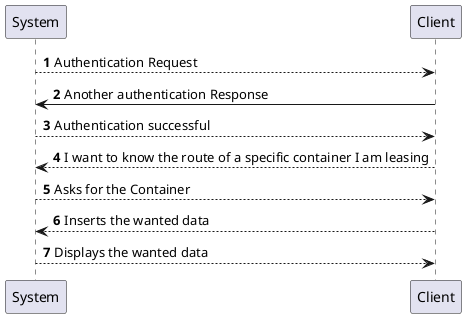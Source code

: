 @startuml
'https://plantuml.com/sequence-diagram

autonumber

System --> Client: Authentication Request
Client -> System : Another authentication Response
System --> Client : Authentication successful
Client --> System : I want to know the route of a specific container I am leasing
System --> Client : Asks for the Container
Client --> System : Inserts the wanted data
System --> Client : Displays the wanted data
@enduml
